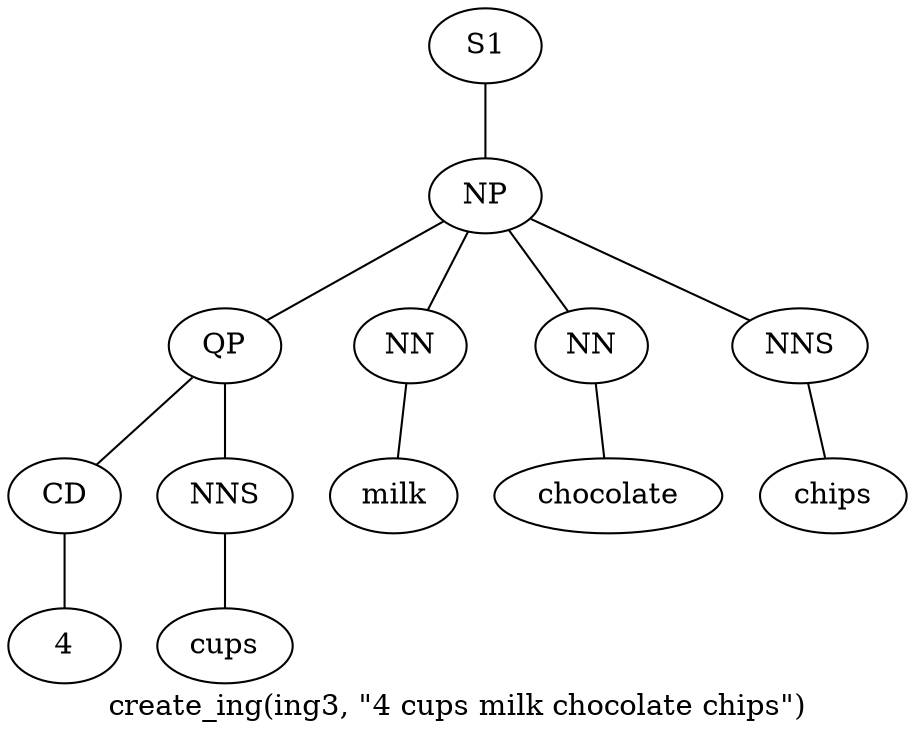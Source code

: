 graph SyntaxGraph {
	label = "create_ing(ing3, \"4 cups milk chocolate chips\")";
	Node0 [label="S1"];
	Node1 [label="NP"];
	Node2 [label="QP"];
	Node3 [label="CD"];
	Node4 [label="4"];
	Node5 [label="NNS"];
	Node6 [label="cups"];
	Node7 [label="NN"];
	Node8 [label="milk"];
	Node9 [label="NN"];
	Node10 [label="chocolate"];
	Node11 [label="NNS"];
	Node12 [label="chips"];

	Node0 -- Node1;
	Node1 -- Node2;
	Node1 -- Node7;
	Node1 -- Node9;
	Node1 -- Node11;
	Node2 -- Node3;
	Node2 -- Node5;
	Node3 -- Node4;
	Node5 -- Node6;
	Node7 -- Node8;
	Node9 -- Node10;
	Node11 -- Node12;
}